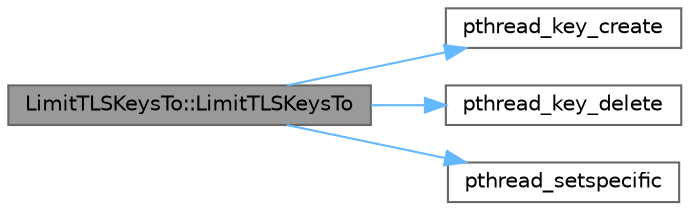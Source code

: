 digraph "LimitTLSKeysTo::LimitTLSKeysTo"
{
 // LATEX_PDF_SIZE
  bgcolor="transparent";
  edge [fontname=Helvetica,fontsize=10,labelfontname=Helvetica,labelfontsize=10];
  node [fontname=Helvetica,fontsize=10,shape=box,height=0.2,width=0.4];
  rankdir="LR";
  Node1 [id="Node000001",label="LimitTLSKeysTo::LimitTLSKeysTo",height=0.2,width=0.4,color="gray40", fillcolor="grey60", style="filled", fontcolor="black",tooltip=" "];
  Node1 -> Node2 [id="edge4_Node000001_Node000002",color="steelblue1",style="solid",tooltip=" "];
  Node2 [id="Node000002",label="pthread_key_create",height=0.2,width=0.4,color="grey40", fillcolor="white", style="filled",URL="$pthread__minport__windows_8h.html#aeec8c9fbaa95db94c605152be4dbe088",tooltip=" "];
  Node1 -> Node3 [id="edge5_Node000001_Node000003",color="steelblue1",style="solid",tooltip=" "];
  Node3 [id="Node000003",label="pthread_key_delete",height=0.2,width=0.4,color="grey40", fillcolor="white", style="filled",URL="$pthread__minport__windows_8h.html#a20c3a19dc169f60d2b3df87499686ac2",tooltip=" "];
  Node1 -> Node4 [id="edge6_Node000001_Node000004",color="steelblue1",style="solid",tooltip=" "];
  Node4 [id="Node000004",label="pthread_setspecific",height=0.2,width=0.4,color="grey40", fillcolor="white", style="filled",URL="$pthread__minport__windows_8h.html#a0dbd17094cde9a462d8e04a0741595b2",tooltip=" "];
}

